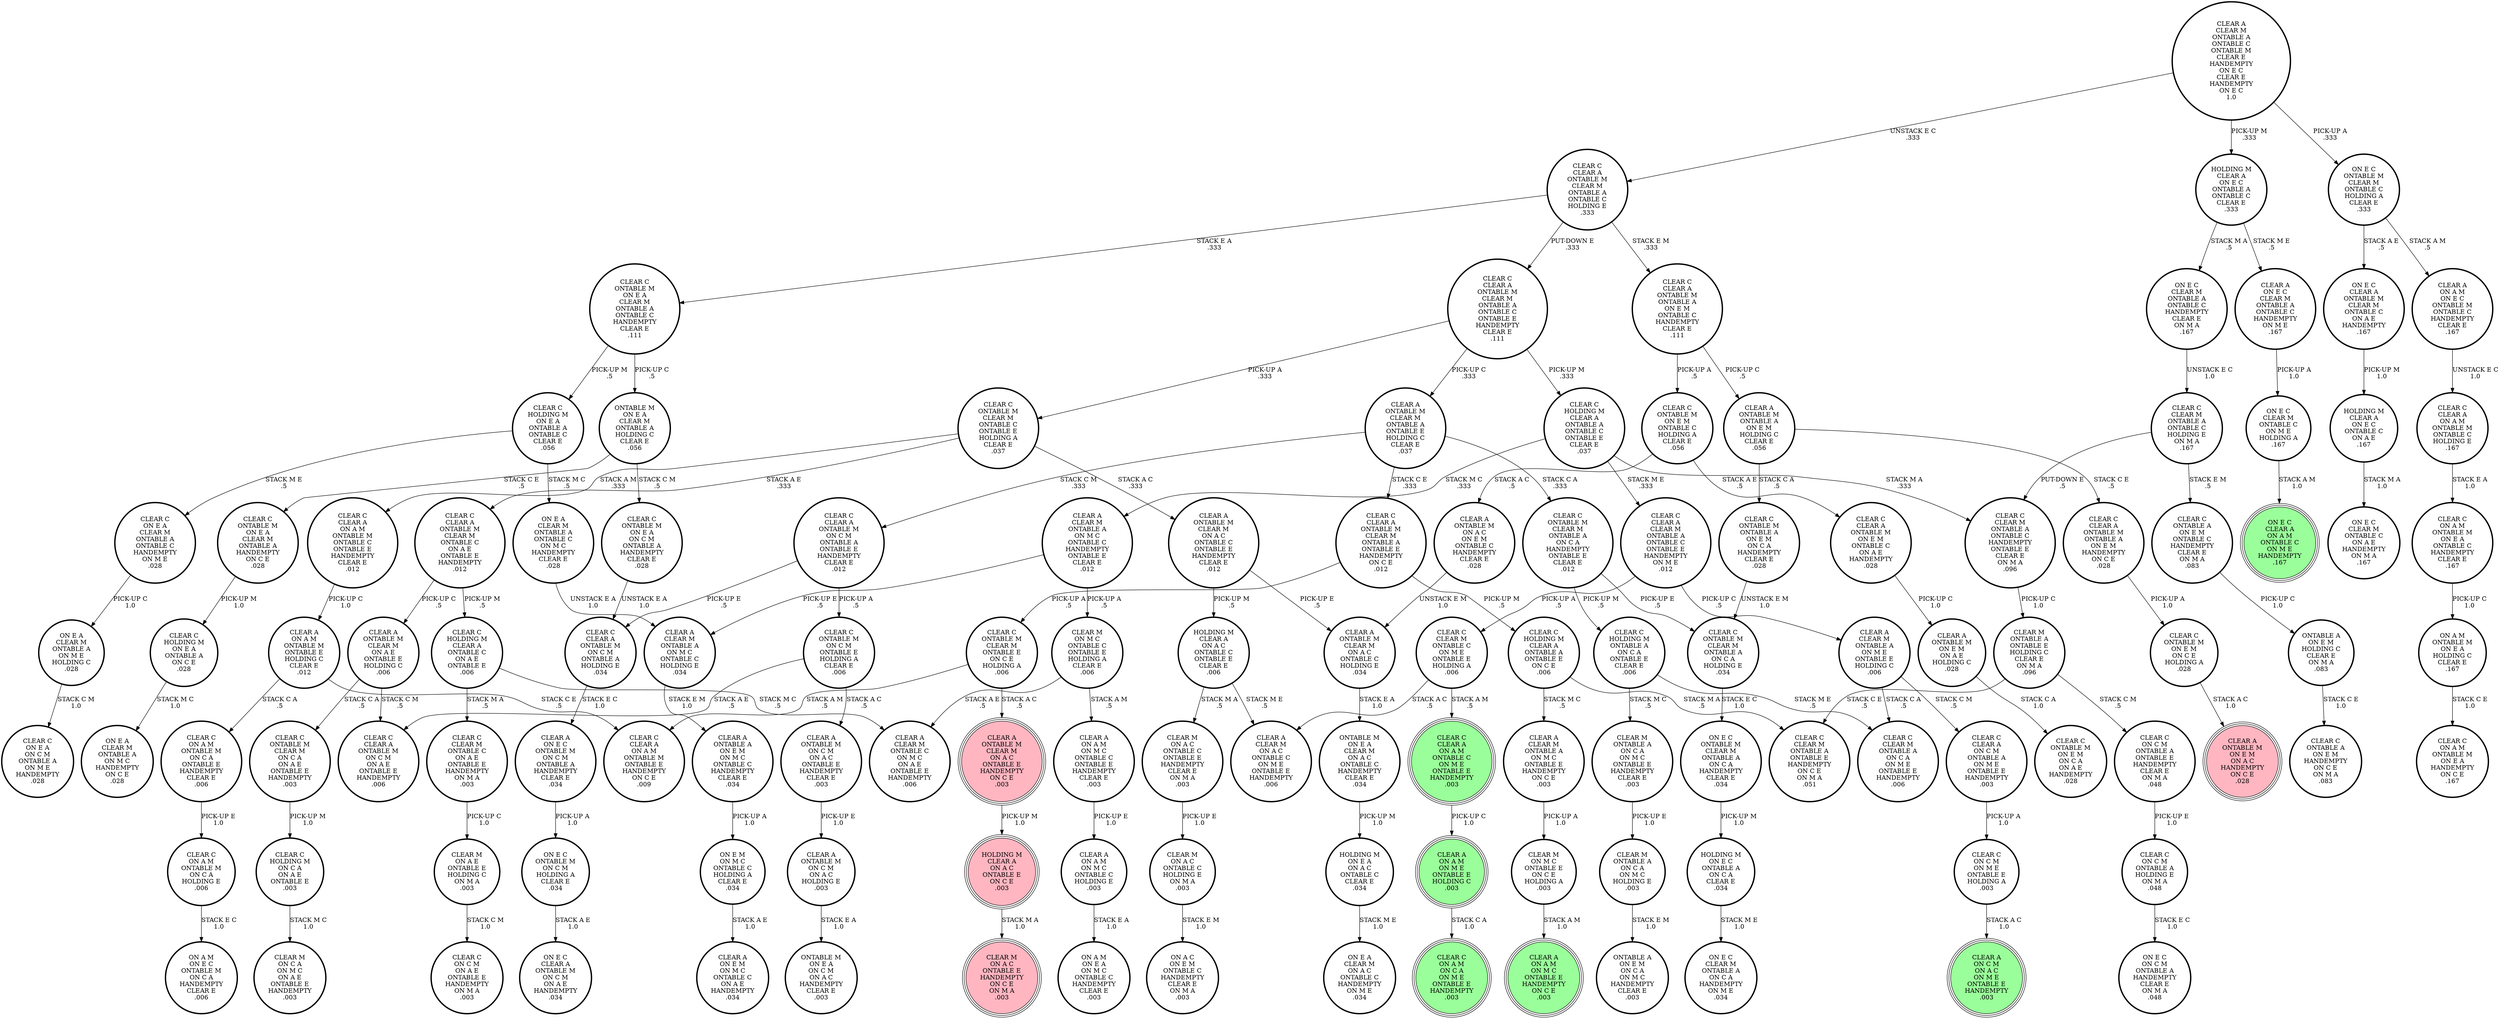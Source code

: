 digraph {
"CLEAR C\nHOLDING M\nONTABLE A\nON C A\nONTABLE E\nCLEAR E\n.006\n" -> "CLEAR C\nCLEAR M\nONTABLE A\nON C A\nON M E\nONTABLE E\nHANDEMPTY\n.006\n"[label="STACK M E\n.5\n"];
"CLEAR C\nHOLDING M\nONTABLE A\nON C A\nONTABLE E\nCLEAR E\n.006\n" -> "CLEAR M\nONTABLE A\nON C A\nON M C\nONTABLE E\nHANDEMPTY\nCLEAR E\n.003\n"[label="STACK M C\n.5\n"];
"ON E C\nONTABLE M\nON C M\nHOLDING A\nCLEAR E\n.034\n" -> "ON E C\nCLEAR A\nONTABLE M\nON C M\nON A E\nHANDEMPTY\n.034\n"[label="STACK A E\n1.0\n"];
"CLEAR C\nCLEAR A\nON A M\nONTABLE C\nON M E\nONTABLE E\nHANDEMPTY\n.003\n" -> "CLEAR A\nON A M\nON M E\nONTABLE E\nHOLDING C\n.003\n"[label="PICK-UP C\n1.0\n"];
"CLEAR A\nONTABLE M\nON E M\nON A E\nHOLDING C\n.028\n" -> "CLEAR C\nONTABLE M\nON E M\nON C A\nON A E\nHANDEMPTY\n.028\n"[label="STACK C A\n1.0\n"];
"CLEAR C\nCLEAR A\nONTABLE M\nON E M\nONTABLE C\nON A E\nHANDEMPTY\n.028\n" -> "CLEAR A\nONTABLE M\nON E M\nON A E\nHOLDING C\n.028\n"[label="PICK-UP C\n1.0\n"];
"CLEAR A\nONTABLE M\nONTABLE A\nON E M\nHOLDING C\nCLEAR E\n.056\n" -> "CLEAR C\nONTABLE M\nONTABLE A\nON E M\nON C A\nHANDEMPTY\nCLEAR E\n.028\n"[label="STACK C A\n.5\n"];
"CLEAR A\nONTABLE M\nONTABLE A\nON E M\nHOLDING C\nCLEAR E\n.056\n" -> "CLEAR C\nCLEAR A\nONTABLE M\nONTABLE A\nON E M\nHANDEMPTY\nON C E\n.028\n"[label="STACK C E\n.5\n"];
"CLEAR A\nONTABLE A\nON E M\nON M C\nONTABLE C\nHANDEMPTY\nCLEAR E\n.034\n" -> "ON E M\nON M C\nONTABLE C\nHOLDING A\nCLEAR E\n.034\n"[label="PICK-UP A\n1.0\n"];
"CLEAR A\nONTABLE M\nON C M\nON A C\nHOLDING E\n.003\n" -> "ONTABLE M\nON E A\nON C M\nON A C\nHANDEMPTY\nCLEAR E\n.003\n"[label="STACK E A\n1.0\n"];
"CLEAR C\nCLEAR M\nONTABLE A\nONTABLE C\nHANDEMPTY\nONTABLE E\nCLEAR E\nON M A\n.096\n" -> "CLEAR M\nONTABLE A\nONTABLE E\nHOLDING C\nCLEAR E\nON M A\n.096\n"[label="PICK-UP C\n1.0\n"];
"CLEAR C\nCLEAR A\nON C M\nONTABLE A\nON M E\nONTABLE E\nHANDEMPTY\n.003\n" -> "CLEAR C\nON C M\nON M E\nONTABLE E\nHOLDING A\n.003\n"[label="PICK-UP A\n1.0\n"];
"CLEAR C\nONTABLE M\nONTABLE A\nON E M\nON C A\nHANDEMPTY\nCLEAR E\n.028\n" -> "CLEAR C\nONTABLE M\nCLEAR M\nONTABLE A\nON C A\nHOLDING E\n.034\n"[label="UNSTACK E M\n1.0\n"];
"CLEAR C\nHOLDING M\nCLEAR A\nONTABLE A\nONTABLE E\nON C E\n.006\n" -> "CLEAR A\nCLEAR M\nONTABLE A\nON M C\nONTABLE E\nHANDEMPTY\nON C E\n.003\n"[label="STACK M C\n.5\n"];
"CLEAR C\nHOLDING M\nCLEAR A\nONTABLE A\nONTABLE E\nON C E\n.006\n" -> "CLEAR C\nCLEAR M\nONTABLE A\nONTABLE E\nHANDEMPTY\nON C E\nON M A\n.051\n"[label="STACK M A\n.5\n"];
"CLEAR A\nON E C\nONTABLE M\nON C M\nONTABLE A\nHANDEMPTY\nCLEAR E\n.034\n" -> "ON E C\nONTABLE M\nON C M\nHOLDING A\nCLEAR E\n.034\n"[label="PICK-UP A\n1.0\n"];
"CLEAR C\nONTABLE A\nON E M\nONTABLE C\nHANDEMPTY\nCLEAR E\nON M A\n.083\n" -> "ONTABLE A\nON E M\nHOLDING C\nCLEAR E\nON M A\n.083\n"[label="PICK-UP C\n1.0\n"];
"CLEAR C\nONTABLE M\nON E A\nCLEAR M\nONTABLE A\nONTABLE C\nHANDEMPTY\nCLEAR E\n.111\n" -> "ONTABLE M\nON E A\nCLEAR M\nONTABLE A\nHOLDING C\nCLEAR E\n.056\n"[label="PICK-UP C\n.5\n"];
"CLEAR C\nONTABLE M\nON E A\nCLEAR M\nONTABLE A\nONTABLE C\nHANDEMPTY\nCLEAR E\n.111\n" -> "CLEAR C\nHOLDING M\nON E A\nONTABLE A\nONTABLE C\nCLEAR E\n.056\n"[label="PICK-UP M\n.5\n"];
"CLEAR C\nONTABLE M\nON C M\nONTABLE E\nHOLDING A\nCLEAR E\n.006\n" -> "CLEAR A\nONTABLE M\nON C M\nON A C\nONTABLE E\nHANDEMPTY\nCLEAR E\n.003\n"[label="STACK A C\n.5\n"];
"CLEAR C\nONTABLE M\nON C M\nONTABLE E\nHOLDING A\nCLEAR E\n.006\n" -> "CLEAR C\nCLEAR A\nONTABLE M\nON C M\nON A E\nONTABLE E\nHANDEMPTY\n.006\n"[label="STACK A E\n.5\n"];
"CLEAR A\nONTABLE M\nCLEAR M\nON A E\nONTABLE E\nHOLDING C\n.006\n" -> "CLEAR C\nCLEAR A\nONTABLE M\nON C M\nON A E\nONTABLE E\nHANDEMPTY\n.006\n"[label="STACK C M\n.5\n"];
"CLEAR A\nONTABLE M\nCLEAR M\nON A E\nONTABLE E\nHOLDING C\n.006\n" -> "CLEAR C\nONTABLE M\nCLEAR M\nON C A\nON A E\nONTABLE E\nHANDEMPTY\n.003\n"[label="STACK C A\n.5\n"];
"CLEAR A\nON A M\nON M E\nONTABLE E\nHOLDING C\n.003\n" -> "CLEAR C\nON A M\nON C A\nON M E\nONTABLE E\nHANDEMPTY\n.003\n"[label="STACK C A\n1.0\n"];
"CLEAR A\nONTABLE M\nCLEAR M\nON A C\nONTABLE C\nHOLDING E\n.034\n" -> "ONTABLE M\nON E A\nCLEAR M\nON A C\nONTABLE C\nHANDEMPTY\nCLEAR E\n.034\n"[label="STACK E A\n1.0\n"];
"CLEAR C\nON E A\nCLEAR M\nONTABLE A\nONTABLE C\nHANDEMPTY\nON M E\n.028\n" -> "ON E A\nCLEAR M\nONTABLE A\nON M E\nHOLDING C\n.028\n"[label="PICK-UP C\n1.0\n"];
"ON A M\nONTABLE M\nON E A\nHOLDING C\nCLEAR E\n.167\n" -> "CLEAR C\nON A M\nONTABLE M\nON E A\nHANDEMPTY\nON C E\n.167\n"[label="STACK C E\n1.0\n"];
"CLEAR C\nCLEAR M\nONTABLE C\nON A E\nONTABLE E\nHANDEMPTY\nON M A\n.003\n" -> "CLEAR M\nON A E\nONTABLE E\nHOLDING C\nON M A\n.003\n"[label="PICK-UP C\n1.0\n"];
"CLEAR C\nCLEAR A\nONTABLE M\nON C M\nONTABLE A\nONTABLE E\nHANDEMPTY\nCLEAR E\n.012\n" -> "CLEAR C\nCLEAR A\nONTABLE M\nON C M\nONTABLE A\nHOLDING E\n.034\n"[label="PICK-UP E\n.5\n"];
"CLEAR C\nCLEAR A\nONTABLE M\nON C M\nONTABLE A\nONTABLE E\nHANDEMPTY\nCLEAR E\n.012\n" -> "CLEAR C\nONTABLE M\nON C M\nONTABLE E\nHOLDING A\nCLEAR E\n.006\n"[label="PICK-UP A\n.5\n"];
"ON E C\nCLEAR A\nONTABLE M\nCLEAR M\nONTABLE C\nON A E\nHANDEMPTY\n.167\n" -> "HOLDING M\nCLEAR A\nON E C\nONTABLE C\nON A E\n.167\n"[label="PICK-UP M\n1.0\n"];
"CLEAR C\nONTABLE M\nON E M\nONTABLE C\nHOLDING A\nCLEAR E\n.056\n" -> "CLEAR C\nCLEAR A\nONTABLE M\nON E M\nONTABLE C\nON A E\nHANDEMPTY\n.028\n"[label="STACK A E\n.5\n"];
"CLEAR C\nONTABLE M\nON E M\nONTABLE C\nHOLDING A\nCLEAR E\n.056\n" -> "CLEAR A\nONTABLE M\nON A C\nON E M\nONTABLE C\nHANDEMPTY\nCLEAR E\n.028\n"[label="STACK A C\n.5\n"];
"CLEAR C\nHOLDING M\nON C A\nON A E\nONTABLE E\n.003\n" -> "CLEAR M\nON C A\nON M C\nON A E\nONTABLE E\nHANDEMPTY\n.003\n"[label="STACK M C\n1.0\n"];
"CLEAR A\nON A M\nON M C\nONTABLE C\nHOLDING E\n.003\n" -> "ON A M\nON E A\nON M C\nONTABLE C\nHANDEMPTY\nCLEAR E\n.003\n"[label="STACK E A\n1.0\n"];
"CLEAR A\nCLEAR M\nONTABLE A\nON M C\nONTABLE C\nHOLDING E\n.034\n" -> "CLEAR A\nONTABLE A\nON E M\nON M C\nONTABLE C\nHANDEMPTY\nCLEAR E\n.034\n"[label="STACK E M\n1.0\n"];
"CLEAR A\nON A M\nON E C\nONTABLE M\nONTABLE C\nHANDEMPTY\nCLEAR E\n.167\n" -> "CLEAR C\nCLEAR A\nON A M\nONTABLE M\nONTABLE C\nHOLDING E\n.167\n"[label="UNSTACK E C\n1.0\n"];
"CLEAR A\nONTABLE M\nCLEAR M\nON A C\nONTABLE C\nONTABLE E\nHANDEMPTY\nCLEAR E\n.012\n" -> "CLEAR A\nONTABLE M\nCLEAR M\nON A C\nONTABLE C\nHOLDING E\n.034\n"[label="PICK-UP E\n.5\n"];
"CLEAR A\nONTABLE M\nCLEAR M\nON A C\nONTABLE C\nONTABLE E\nHANDEMPTY\nCLEAR E\n.012\n" -> "HOLDING M\nCLEAR A\nON A C\nONTABLE C\nONTABLE E\nCLEAR E\n.006\n"[label="PICK-UP M\n.5\n"];
"CLEAR C\nONTABLE M\nCLEAR M\nONTABLE E\nON C E\nHOLDING A\n.006\n" -> "CLEAR C\nCLEAR A\nON A M\nONTABLE M\nONTABLE E\nHANDEMPTY\nON C E\n.009\n"[label="STACK A M\n.5\n"];
"CLEAR C\nONTABLE M\nCLEAR M\nONTABLE E\nON C E\nHOLDING A\n.006\n" -> "CLEAR A\nONTABLE M\nCLEAR M\nON A C\nONTABLE E\nHANDEMPTY\nON C E\n.003\n"[label="STACK A C\n.5\n"];
"HOLDING M\nCLEAR A\nON A C\nONTABLE E\nON C E\n.003\n" -> "CLEAR M\nON A C\nONTABLE E\nHANDEMPTY\nON C E\nON M A\n.003\n"[label="STACK M A\n1.0\n"];
"CLEAR C\nONTABLE M\nCLEAR M\nONTABLE A\nON C A\nHOLDING E\n.034\n" -> "ON E C\nONTABLE M\nCLEAR M\nONTABLE A\nON C A\nHANDEMPTY\nCLEAR E\n.034\n"[label="STACK E C\n1.0\n"];
"ON E C\nCLEAR M\nONTABLE C\nON M E\nHOLDING A\n.167\n" -> "ON E C\nCLEAR A\nON A M\nONTABLE C\nON M E\nHANDEMPTY\n.167\n"[label="STACK A M\n1.0\n"];
"ONTABLE A\nON E M\nHOLDING C\nCLEAR E\nON M A\n.083\n" -> "CLEAR C\nONTABLE A\nON E M\nHANDEMPTY\nON C E\nON M A\n.083\n"[label="STACK C E\n1.0\n"];
"CLEAR A\nONTABLE M\nON A C\nON E M\nONTABLE C\nHANDEMPTY\nCLEAR E\n.028\n" -> "CLEAR A\nONTABLE M\nCLEAR M\nON A C\nONTABLE C\nHOLDING E\n.034\n"[label="UNSTACK E M\n1.0\n"];
"CLEAR C\nCLEAR A\nONTABLE M\nCLEAR M\nONTABLE A\nONTABLE C\nHOLDING E\n.333\n" -> "CLEAR C\nCLEAR A\nONTABLE M\nCLEAR M\nONTABLE A\nONTABLE C\nONTABLE E\nHANDEMPTY\nCLEAR E\n.111\n"[label="PUT-DOWN E\n.333\n"];
"CLEAR C\nCLEAR A\nONTABLE M\nCLEAR M\nONTABLE A\nONTABLE C\nHOLDING E\n.333\n" -> "CLEAR C\nCLEAR A\nONTABLE M\nONTABLE A\nON E M\nONTABLE C\nHANDEMPTY\nCLEAR E\n.111\n"[label="STACK E M\n.333\n"];
"CLEAR C\nCLEAR A\nONTABLE M\nCLEAR M\nONTABLE A\nONTABLE C\nHOLDING E\n.333\n" -> "CLEAR C\nONTABLE M\nON E A\nCLEAR M\nONTABLE A\nONTABLE C\nHANDEMPTY\nCLEAR E\n.111\n"[label="STACK E A\n.333\n"];
"CLEAR A\nCLEAR M\nONTABLE A\nON M E\nONTABLE E\nHOLDING C\n.006\n" -> "CLEAR C\nCLEAR A\nON C M\nONTABLE A\nON M E\nONTABLE E\nHANDEMPTY\n.003\n"[label="STACK C M\n.5\n"];
"CLEAR A\nCLEAR M\nONTABLE A\nON M E\nONTABLE E\nHOLDING C\n.006\n" -> "CLEAR C\nCLEAR M\nONTABLE A\nON C A\nON M E\nONTABLE E\nHANDEMPTY\n.006\n"[label="STACK C A\n.5\n"];
"CLEAR C\nHOLDING M\nCLEAR A\nONTABLE C\nON A E\nONTABLE E\n.006\n" -> "CLEAR C\nCLEAR M\nONTABLE C\nON A E\nONTABLE E\nHANDEMPTY\nON M A\n.003\n"[label="STACK M A\n.5\n"];
"CLEAR C\nHOLDING M\nCLEAR A\nONTABLE C\nON A E\nONTABLE E\n.006\n" -> "CLEAR A\nCLEAR M\nONTABLE C\nON M C\nON A E\nONTABLE E\nHANDEMPTY\n.006\n"[label="STACK M C\n.5\n"];
"CLEAR C\nON A M\nONTABLE M\nON C A\nONTABLE E\nHANDEMPTY\nCLEAR E\n.006\n" -> "CLEAR C\nON A M\nONTABLE M\nON C A\nHOLDING E\n.006\n"[label="PICK-UP E\n1.0\n"];
"CLEAR C\nCLEAR M\nONTABLE A\nONTABLE C\nHOLDING E\nON M A\n.167\n" -> "CLEAR C\nCLEAR M\nONTABLE A\nONTABLE C\nHANDEMPTY\nONTABLE E\nCLEAR E\nON M A\n.096\n"[label="PUT-DOWN E\n.5\n"];
"CLEAR C\nCLEAR M\nONTABLE A\nONTABLE C\nHOLDING E\nON M A\n.167\n" -> "CLEAR C\nONTABLE A\nON E M\nONTABLE C\nHANDEMPTY\nCLEAR E\nON M A\n.083\n"[label="STACK E M\n.5\n"];
"ONTABLE M\nON E A\nCLEAR M\nON A C\nONTABLE C\nHANDEMPTY\nCLEAR E\n.034\n" -> "HOLDING M\nON E A\nON A C\nONTABLE C\nCLEAR E\n.034\n"[label="PICK-UP M\n1.0\n"];
"HOLDING M\nON E C\nONTABLE A\nON C A\nCLEAR E\n.034\n" -> "ON E C\nCLEAR M\nONTABLE A\nON C A\nHANDEMPTY\nON M E\n.034\n"[label="STACK M E\n1.0\n"];
"CLEAR C\nONTABLE M\nCLEAR M\nON C A\nON A E\nONTABLE E\nHANDEMPTY\n.003\n" -> "CLEAR C\nHOLDING M\nON C A\nON A E\nONTABLE E\n.003\n"[label="PICK-UP M\n1.0\n"];
"CLEAR A\nCLEAR M\nONTABLE A\nON M C\nONTABLE C\nHANDEMPTY\nONTABLE E\nCLEAR E\n.012\n" -> "CLEAR M\nON M C\nONTABLE C\nONTABLE E\nHOLDING A\nCLEAR E\n.006\n"[label="PICK-UP A\n.5\n"];
"CLEAR A\nCLEAR M\nONTABLE A\nON M C\nONTABLE C\nHANDEMPTY\nONTABLE E\nCLEAR E\n.012\n" -> "CLEAR A\nCLEAR M\nONTABLE A\nON M C\nONTABLE C\nHOLDING E\n.034\n"[label="PICK-UP E\n.5\n"];
"CLEAR M\nONTABLE A\nONTABLE E\nHOLDING C\nCLEAR E\nON M A\n.096\n" -> "CLEAR C\nON C M\nONTABLE A\nONTABLE E\nHANDEMPTY\nCLEAR E\nON M A\n.048\n"[label="STACK C M\n.5\n"];
"CLEAR M\nONTABLE A\nONTABLE E\nHOLDING C\nCLEAR E\nON M A\n.096\n" -> "CLEAR C\nCLEAR M\nONTABLE A\nONTABLE E\nHANDEMPTY\nON C E\nON M A\n.051\n"[label="STACK C E\n.5\n"];
"CLEAR M\nON M C\nONTABLE C\nONTABLE E\nHOLDING A\nCLEAR E\n.006\n" -> "CLEAR A\nON A M\nON M C\nONTABLE C\nONTABLE E\nHANDEMPTY\nCLEAR E\n.003\n"[label="STACK A M\n.5\n"];
"CLEAR M\nON M C\nONTABLE C\nONTABLE E\nHOLDING A\nCLEAR E\n.006\n" -> "CLEAR A\nCLEAR M\nONTABLE C\nON M C\nON A E\nONTABLE E\nHANDEMPTY\n.006\n"[label="STACK A E\n.5\n"];
"CLEAR C\nONTABLE M\nCLEAR M\nONTABLE A\nON C A\nHANDEMPTY\nONTABLE E\nCLEAR E\n.012\n" -> "CLEAR C\nHOLDING M\nONTABLE A\nON C A\nONTABLE E\nCLEAR E\n.006\n"[label="PICK-UP M\n.5\n"];
"CLEAR C\nONTABLE M\nCLEAR M\nONTABLE A\nON C A\nHANDEMPTY\nONTABLE E\nCLEAR E\n.012\n" -> "CLEAR C\nONTABLE M\nCLEAR M\nONTABLE A\nON C A\nHOLDING E\n.034\n"[label="PICK-UP E\n.5\n"];
"ON E A\nCLEAR M\nONTABLE A\nON M E\nHOLDING C\n.028\n" -> "CLEAR C\nON E A\nON C M\nONTABLE A\nON M E\nHANDEMPTY\n.028\n"[label="STACK C M\n1.0\n"];
"CLEAR C\nCLEAR A\nONTABLE M\nONTABLE A\nON E M\nHANDEMPTY\nON C E\n.028\n" -> "CLEAR C\nONTABLE M\nON E M\nON C E\nHOLDING A\n.028\n"[label="PICK-UP A\n1.0\n"];
"HOLDING M\nON E A\nON A C\nONTABLE C\nCLEAR E\n.034\n" -> "ON E A\nCLEAR M\nON A C\nONTABLE C\nHANDEMPTY\nON M E\n.034\n"[label="STACK M E\n1.0\n"];
"CLEAR M\nONTABLE A\nON C A\nON M C\nHOLDING E\n.003\n" -> "ONTABLE A\nON E M\nON C A\nON M C\nHANDEMPTY\nCLEAR E\n.003\n"[label="STACK E M\n1.0\n"];
"CLEAR C\nONTABLE M\nON E M\nON C E\nHOLDING A\n.028\n" -> "CLEAR A\nONTABLE M\nON E M\nON A C\nHANDEMPTY\nON C E\n.028\n"[label="STACK A C\n1.0\n"];
"CLEAR A\nCLEAR M\nONTABLE A\nONTABLE C\nONTABLE M\nCLEAR E\nHANDEMPTY\nON E C\nCLEAR E\nHANDEMPTY\nON E C\n1.0\n" -> "CLEAR C\nCLEAR A\nONTABLE M\nCLEAR M\nONTABLE A\nONTABLE C\nHOLDING E\n.333\n"[label="UNSTACK E C\n.333\n"];
"CLEAR A\nCLEAR M\nONTABLE A\nONTABLE C\nONTABLE M\nCLEAR E\nHANDEMPTY\nON E C\nCLEAR E\nHANDEMPTY\nON E C\n1.0\n" -> "ON E C\nONTABLE M\nCLEAR M\nONTABLE C\nHOLDING A\nCLEAR E\n.333\n"[label="PICK-UP A\n.333\n"];
"CLEAR A\nCLEAR M\nONTABLE A\nONTABLE C\nONTABLE M\nCLEAR E\nHANDEMPTY\nON E C\nCLEAR E\nHANDEMPTY\nON E C\n1.0\n" -> "HOLDING M\nCLEAR A\nON E C\nONTABLE A\nONTABLE C\nCLEAR E\n.333\n"[label="PICK-UP M\n.333\n"];
"ON E C\nONTABLE M\nCLEAR M\nONTABLE A\nON C A\nHANDEMPTY\nCLEAR E\n.034\n" -> "HOLDING M\nON E C\nONTABLE A\nON C A\nCLEAR E\n.034\n"[label="PICK-UP M\n1.0\n"];
"CLEAR M\nON A C\nONTABLE C\nHOLDING E\nON M A\n.003\n" -> "ON A C\nON E M\nONTABLE C\nHANDEMPTY\nCLEAR E\nON M A\n.003\n"[label="STACK E M\n1.0\n"];
"CLEAR M\nON A E\nONTABLE E\nHOLDING C\nON M A\n.003\n" -> "CLEAR C\nON C M\nON A E\nONTABLE E\nHANDEMPTY\nON M A\n.003\n"[label="STACK C M\n1.0\n"];
"ON E C\nCLEAR M\nONTABLE A\nONTABLE C\nHANDEMPTY\nCLEAR E\nON M A\n.167\n" -> "CLEAR C\nCLEAR M\nONTABLE A\nONTABLE C\nHOLDING E\nON M A\n.167\n"[label="UNSTACK E C\n1.0\n"];
"CLEAR A\nON A M\nON M C\nONTABLE C\nONTABLE E\nHANDEMPTY\nCLEAR E\n.003\n" -> "CLEAR A\nON A M\nON M C\nONTABLE C\nHOLDING E\n.003\n"[label="PICK-UP E\n1.0\n"];
"HOLDING M\nCLEAR A\nON E C\nONTABLE A\nONTABLE C\nCLEAR E\n.333\n" -> "ON E C\nCLEAR M\nONTABLE A\nONTABLE C\nHANDEMPTY\nCLEAR E\nON M A\n.167\n"[label="STACK M A\n.5\n"];
"HOLDING M\nCLEAR A\nON E C\nONTABLE A\nONTABLE C\nCLEAR E\n.333\n" -> "CLEAR A\nON E C\nCLEAR M\nONTABLE A\nONTABLE C\nHANDEMPTY\nON M E\n.167\n"[label="STACK M E\n.5\n"];
"CLEAR C\nONTABLE M\nON E A\nON C M\nONTABLE A\nHANDEMPTY\nCLEAR E\n.028\n" -> "CLEAR C\nCLEAR A\nONTABLE M\nON C M\nONTABLE A\nHOLDING E\n.034\n"[label="UNSTACK E A\n1.0\n"];
"CLEAR A\nONTABLE M\nCLEAR M\nON A C\nONTABLE E\nHANDEMPTY\nON C E\n.003\n" -> "HOLDING M\nCLEAR A\nON A C\nONTABLE E\nON C E\n.003\n"[label="PICK-UP M\n1.0\n"];
"CLEAR C\nCLEAR A\nONTABLE M\nON C M\nONTABLE A\nHOLDING E\n.034\n" -> "CLEAR A\nON E C\nONTABLE M\nON C M\nONTABLE A\nHANDEMPTY\nCLEAR E\n.034\n"[label="STACK E C\n1.0\n"];
"CLEAR C\nCLEAR M\nONTABLE C\nON M E\nONTABLE E\nHOLDING A\n.006\n" -> "CLEAR A\nCLEAR M\nON A C\nONTABLE C\nON M E\nONTABLE E\nHANDEMPTY\n.006\n"[label="STACK A C\n.5\n"];
"CLEAR C\nCLEAR M\nONTABLE C\nON M E\nONTABLE E\nHOLDING A\n.006\n" -> "CLEAR C\nCLEAR A\nON A M\nONTABLE C\nON M E\nONTABLE E\nHANDEMPTY\n.003\n"[label="STACK A M\n.5\n"];
"CLEAR A\nONTABLE M\nCLEAR M\nONTABLE A\nONTABLE E\nHOLDING C\nCLEAR E\n.037\n" -> "CLEAR C\nCLEAR A\nONTABLE M\nON C M\nONTABLE A\nONTABLE E\nHANDEMPTY\nCLEAR E\n.012\n"[label="STACK C M\n.333\n"];
"CLEAR A\nONTABLE M\nCLEAR M\nONTABLE A\nONTABLE E\nHOLDING C\nCLEAR E\n.037\n" -> "CLEAR C\nONTABLE M\nCLEAR M\nONTABLE A\nON C A\nHANDEMPTY\nONTABLE E\nCLEAR E\n.012\n"[label="STACK C A\n.333\n"];
"CLEAR A\nONTABLE M\nCLEAR M\nONTABLE A\nONTABLE E\nHOLDING C\nCLEAR E\n.037\n" -> "CLEAR C\nCLEAR A\nONTABLE M\nCLEAR M\nONTABLE A\nONTABLE E\nHANDEMPTY\nON C E\n.012\n"[label="STACK C E\n.333\n"];
"HOLDING M\nCLEAR A\nON E C\nONTABLE C\nON A E\n.167\n" -> "ON E C\nCLEAR M\nONTABLE C\nON A E\nHANDEMPTY\nON M A\n.167\n"[label="STACK M A\n1.0\n"];
"CLEAR C\nON C M\nONTABLE A\nHOLDING E\nON M A\n.048\n" -> "ON E C\nON C M\nONTABLE A\nHANDEMPTY\nCLEAR E\nON M A\n.048\n"[label="STACK E C\n1.0\n"];
"CLEAR C\nHOLDING M\nCLEAR A\nONTABLE A\nONTABLE C\nONTABLE E\nCLEAR E\n.037\n" -> "CLEAR A\nCLEAR M\nONTABLE A\nON M C\nONTABLE C\nHANDEMPTY\nONTABLE E\nCLEAR E\n.012\n"[label="STACK M C\n.333\n"];
"CLEAR C\nHOLDING M\nCLEAR A\nONTABLE A\nONTABLE C\nONTABLE E\nCLEAR E\n.037\n" -> "CLEAR C\nCLEAR M\nONTABLE A\nONTABLE C\nHANDEMPTY\nONTABLE E\nCLEAR E\nON M A\n.096\n"[label="STACK M A\n.333\n"];
"CLEAR C\nHOLDING M\nCLEAR A\nONTABLE A\nONTABLE C\nONTABLE E\nCLEAR E\n.037\n" -> "CLEAR C\nCLEAR A\nCLEAR M\nONTABLE A\nONTABLE C\nONTABLE E\nHANDEMPTY\nON M E\n.012\n"[label="STACK M E\n.333\n"];
"ON E A\nCLEAR M\nONTABLE A\nONTABLE C\nON M C\nHANDEMPTY\nCLEAR E\n.028\n" -> "CLEAR A\nCLEAR M\nONTABLE A\nON M C\nONTABLE C\nHOLDING E\n.034\n"[label="UNSTACK E A\n1.0\n"];
"ONTABLE M\nON E A\nCLEAR M\nONTABLE A\nHOLDING C\nCLEAR E\n.056\n" -> "CLEAR C\nONTABLE M\nON E A\nCLEAR M\nONTABLE A\nHANDEMPTY\nON C E\n.028\n"[label="STACK C E\n.5\n"];
"ONTABLE M\nON E A\nCLEAR M\nONTABLE A\nHOLDING C\nCLEAR E\n.056\n" -> "CLEAR C\nONTABLE M\nON E A\nON C M\nONTABLE A\nHANDEMPTY\nCLEAR E\n.028\n"[label="STACK C M\n.5\n"];
"CLEAR C\nONTABLE M\nCLEAR M\nONTABLE C\nONTABLE E\nHOLDING A\nCLEAR E\n.037\n" -> "CLEAR C\nCLEAR A\nON A M\nONTABLE M\nONTABLE C\nONTABLE E\nHANDEMPTY\nCLEAR E\n.012\n"[label="STACK A M\n.333\n"];
"CLEAR C\nONTABLE M\nCLEAR M\nONTABLE C\nONTABLE E\nHOLDING A\nCLEAR E\n.037\n" -> "CLEAR A\nONTABLE M\nCLEAR M\nON A C\nONTABLE C\nONTABLE E\nHANDEMPTY\nCLEAR E\n.012\n"[label="STACK A C\n.333\n"];
"CLEAR C\nONTABLE M\nCLEAR M\nONTABLE C\nONTABLE E\nHOLDING A\nCLEAR E\n.037\n" -> "CLEAR C\nCLEAR A\nONTABLE M\nCLEAR M\nONTABLE C\nON A E\nONTABLE E\nHANDEMPTY\n.012\n"[label="STACK A E\n.333\n"];
"CLEAR M\nON A C\nONTABLE C\nONTABLE E\nHANDEMPTY\nCLEAR E\nON M A\n.003\n" -> "CLEAR M\nON A C\nONTABLE C\nHOLDING E\nON M A\n.003\n"[label="PICK-UP E\n1.0\n"];
"CLEAR A\nONTABLE M\nON C M\nON A C\nONTABLE E\nHANDEMPTY\nCLEAR E\n.003\n" -> "CLEAR A\nONTABLE M\nON C M\nON A C\nHOLDING E\n.003\n"[label="PICK-UP E\n1.0\n"];
"CLEAR C\nCLEAR A\nON A M\nONTABLE M\nONTABLE C\nONTABLE E\nHANDEMPTY\nCLEAR E\n.012\n" -> "CLEAR A\nON A M\nONTABLE M\nONTABLE E\nHOLDING C\nCLEAR E\n.012\n"[label="PICK-UP C\n1.0\n"];
"CLEAR C\nON A M\nONTABLE M\nON E A\nONTABLE C\nHANDEMPTY\nCLEAR E\n.167\n" -> "ON A M\nONTABLE M\nON E A\nHOLDING C\nCLEAR E\n.167\n"[label="PICK-UP C\n1.0\n"];
"ON E M\nON M C\nONTABLE C\nHOLDING A\nCLEAR E\n.034\n" -> "CLEAR A\nON E M\nON M C\nONTABLE C\nON A E\nHANDEMPTY\n.034\n"[label="STACK A E\n1.0\n"];
"CLEAR C\nONTABLE M\nON E A\nCLEAR M\nONTABLE A\nHANDEMPTY\nON C E\n.028\n" -> "CLEAR C\nHOLDING M\nON E A\nONTABLE A\nON C E\n.028\n"[label="PICK-UP M\n1.0\n"];
"CLEAR C\nHOLDING M\nON E A\nONTABLE A\nON C E\n.028\n" -> "ON E A\nCLEAR M\nONTABLE A\nON M C\nHANDEMPTY\nON C E\n.028\n"[label="STACK M C\n1.0\n"];
"CLEAR C\nCLEAR A\nONTABLE M\nCLEAR M\nONTABLE C\nON A E\nONTABLE E\nHANDEMPTY\n.012\n" -> "CLEAR C\nHOLDING M\nCLEAR A\nONTABLE C\nON A E\nONTABLE E\n.006\n"[label="PICK-UP M\n.5\n"];
"CLEAR C\nCLEAR A\nONTABLE M\nCLEAR M\nONTABLE C\nON A E\nONTABLE E\nHANDEMPTY\n.012\n" -> "CLEAR A\nONTABLE M\nCLEAR M\nON A E\nONTABLE E\nHOLDING C\n.006\n"[label="PICK-UP C\n.5\n"];
"CLEAR C\nCLEAR A\nONTABLE M\nCLEAR M\nONTABLE A\nONTABLE C\nONTABLE E\nHANDEMPTY\nCLEAR E\n.111\n" -> "CLEAR C\nONTABLE M\nCLEAR M\nONTABLE C\nONTABLE E\nHOLDING A\nCLEAR E\n.037\n"[label="PICK-UP A\n.333\n"];
"CLEAR C\nCLEAR A\nONTABLE M\nCLEAR M\nONTABLE A\nONTABLE C\nONTABLE E\nHANDEMPTY\nCLEAR E\n.111\n" -> "CLEAR A\nONTABLE M\nCLEAR M\nONTABLE A\nONTABLE E\nHOLDING C\nCLEAR E\n.037\n"[label="PICK-UP C\n.333\n"];
"CLEAR C\nCLEAR A\nONTABLE M\nCLEAR M\nONTABLE A\nONTABLE C\nONTABLE E\nHANDEMPTY\nCLEAR E\n.111\n" -> "CLEAR C\nHOLDING M\nCLEAR A\nONTABLE A\nONTABLE C\nONTABLE E\nCLEAR E\n.037\n"[label="PICK-UP M\n.333\n"];
"ON E C\nONTABLE M\nCLEAR M\nONTABLE C\nHOLDING A\nCLEAR E\n.333\n" -> "ON E C\nCLEAR A\nONTABLE M\nCLEAR M\nONTABLE C\nON A E\nHANDEMPTY\n.167\n"[label="STACK A E\n.5\n"];
"ON E C\nONTABLE M\nCLEAR M\nONTABLE C\nHOLDING A\nCLEAR E\n.333\n" -> "CLEAR A\nON A M\nON E C\nONTABLE M\nONTABLE C\nHANDEMPTY\nCLEAR E\n.167\n"[label="STACK A M\n.5\n"];
"CLEAR C\nCLEAR A\nONTABLE M\nONTABLE A\nON E M\nONTABLE C\nHANDEMPTY\nCLEAR E\n.111\n" -> "CLEAR A\nONTABLE M\nONTABLE A\nON E M\nHOLDING C\nCLEAR E\n.056\n"[label="PICK-UP C\n.5\n"];
"CLEAR C\nCLEAR A\nONTABLE M\nONTABLE A\nON E M\nONTABLE C\nHANDEMPTY\nCLEAR E\n.111\n" -> "CLEAR C\nONTABLE M\nON E M\nONTABLE C\nHOLDING A\nCLEAR E\n.056\n"[label="PICK-UP A\n.5\n"];
"CLEAR C\nON C M\nON M E\nONTABLE E\nHOLDING A\n.003\n" -> "CLEAR A\nON C M\nON A C\nON M E\nONTABLE E\nHANDEMPTY\n.003\n"[label="STACK A C\n1.0\n"];
"CLEAR M\nONTABLE A\nON C A\nON M C\nONTABLE E\nHANDEMPTY\nCLEAR E\n.003\n" -> "CLEAR M\nONTABLE A\nON C A\nON M C\nHOLDING E\n.003\n"[label="PICK-UP E\n1.0\n"];
"CLEAR C\nON A M\nONTABLE M\nON C A\nHOLDING E\n.006\n" -> "ON A M\nON E C\nONTABLE M\nON C A\nHANDEMPTY\nCLEAR E\n.006\n"[label="STACK E C\n1.0\n"];
"CLEAR C\nCLEAR A\nON A M\nONTABLE M\nONTABLE C\nHOLDING E\n.167\n" -> "CLEAR C\nON A M\nONTABLE M\nON E A\nONTABLE C\nHANDEMPTY\nCLEAR E\n.167\n"[label="STACK E A\n1.0\n"];
"CLEAR M\nON M C\nONTABLE E\nON C E\nHOLDING A\n.003\n" -> "CLEAR A\nON A M\nON M C\nONTABLE E\nHANDEMPTY\nON C E\n.003\n"[label="STACK A M\n1.0\n"];
"CLEAR A\nCLEAR M\nONTABLE A\nON M C\nONTABLE E\nHANDEMPTY\nON C E\n.003\n" -> "CLEAR M\nON M C\nONTABLE E\nON C E\nHOLDING A\n.003\n"[label="PICK-UP A\n1.0\n"];
"CLEAR C\nHOLDING M\nON E A\nONTABLE A\nONTABLE C\nCLEAR E\n.056\n" -> "CLEAR C\nON E A\nCLEAR M\nONTABLE A\nONTABLE C\nHANDEMPTY\nON M E\n.028\n"[label="STACK M E\n.5\n"];
"CLEAR C\nHOLDING M\nON E A\nONTABLE A\nONTABLE C\nCLEAR E\n.056\n" -> "ON E A\nCLEAR M\nONTABLE A\nONTABLE C\nON M C\nHANDEMPTY\nCLEAR E\n.028\n"[label="STACK M C\n.5\n"];
"CLEAR C\nCLEAR A\nCLEAR M\nONTABLE A\nONTABLE C\nONTABLE E\nHANDEMPTY\nON M E\n.012\n" -> "CLEAR A\nCLEAR M\nONTABLE A\nON M E\nONTABLE E\nHOLDING C\n.006\n"[label="PICK-UP C\n.5\n"];
"CLEAR C\nCLEAR A\nCLEAR M\nONTABLE A\nONTABLE C\nONTABLE E\nHANDEMPTY\nON M E\n.012\n" -> "CLEAR C\nCLEAR M\nONTABLE C\nON M E\nONTABLE E\nHOLDING A\n.006\n"[label="PICK-UP A\n.5\n"];
"CLEAR C\nCLEAR A\nONTABLE M\nCLEAR M\nONTABLE A\nONTABLE E\nHANDEMPTY\nON C E\n.012\n" -> "CLEAR C\nONTABLE M\nCLEAR M\nONTABLE E\nON C E\nHOLDING A\n.006\n"[label="PICK-UP A\n.5\n"];
"CLEAR C\nCLEAR A\nONTABLE M\nCLEAR M\nONTABLE A\nONTABLE E\nHANDEMPTY\nON C E\n.012\n" -> "CLEAR C\nHOLDING M\nCLEAR A\nONTABLE A\nONTABLE E\nON C E\n.006\n"[label="PICK-UP M\n.5\n"];
"CLEAR A\nON A M\nONTABLE M\nONTABLE E\nHOLDING C\nCLEAR E\n.012\n" -> "CLEAR C\nON A M\nONTABLE M\nON C A\nONTABLE E\nHANDEMPTY\nCLEAR E\n.006\n"[label="STACK C A\n.5\n"];
"CLEAR A\nON A M\nONTABLE M\nONTABLE E\nHOLDING C\nCLEAR E\n.012\n" -> "CLEAR C\nCLEAR A\nON A M\nONTABLE M\nONTABLE E\nHANDEMPTY\nON C E\n.009\n"[label="STACK C E\n.5\n"];
"CLEAR A\nON E C\nCLEAR M\nONTABLE A\nONTABLE C\nHANDEMPTY\nON M E\n.167\n" -> "ON E C\nCLEAR M\nONTABLE C\nON M E\nHOLDING A\n.167\n"[label="PICK-UP A\n1.0\n"];
"CLEAR C\nON C M\nONTABLE A\nONTABLE E\nHANDEMPTY\nCLEAR E\nON M A\n.048\n" -> "CLEAR C\nON C M\nONTABLE A\nHOLDING E\nON M A\n.048\n"[label="PICK-UP E\n1.0\n"];
"HOLDING M\nCLEAR A\nON A C\nONTABLE C\nONTABLE E\nCLEAR E\n.006\n" -> "CLEAR A\nCLEAR M\nON A C\nONTABLE C\nON M E\nONTABLE E\nHANDEMPTY\n.006\n"[label="STACK M E\n.5\n"];
"HOLDING M\nCLEAR A\nON A C\nONTABLE C\nONTABLE E\nCLEAR E\n.006\n" -> "CLEAR M\nON A C\nONTABLE C\nONTABLE E\nHANDEMPTY\nCLEAR E\nON M A\n.003\n"[label="STACK M A\n.5\n"];
"ON E C\nCLEAR A\nON A M\nONTABLE C\nON M E\nHANDEMPTY\n.167\n" [shape=circle, style=filled, fillcolor=palegreen1, peripheries=3];
"ONTABLE M\nON E A\nON C M\nON A C\nHANDEMPTY\nCLEAR E\n.003\n" [shape=circle, penwidth=3];
"CLEAR C\nCLEAR M\nONTABLE A\nONTABLE E\nHANDEMPTY\nON C E\nON M A\n.051\n" [shape=circle, penwidth=3];
"CLEAR C\nON A M\nON C A\nON M E\nONTABLE E\nHANDEMPTY\n.003\n" [shape=circle, style=filled, fillcolor=palegreen1, peripheries=3];
"ON E A\nCLEAR M\nONTABLE A\nON M C\nHANDEMPTY\nON C E\n.028\n" [shape=circle, penwidth=3];
"CLEAR C\nONTABLE M\nON E M\nON C A\nON A E\nHANDEMPTY\n.028\n" [shape=circle, penwidth=3];
"CLEAR A\nCLEAR M\nON A C\nONTABLE C\nON M E\nONTABLE E\nHANDEMPTY\n.006\n" [shape=circle, penwidth=3];
"ON E C\nCLEAR M\nONTABLE C\nON A E\nHANDEMPTY\nON M A\n.167\n" [shape=circle, penwidth=3];
"CLEAR M\nON C A\nON M C\nON A E\nONTABLE E\nHANDEMPTY\n.003\n" [shape=circle, penwidth=3];
"ON E C\nON C M\nONTABLE A\nHANDEMPTY\nCLEAR E\nON M A\n.048\n" [shape=circle, penwidth=3];
"CLEAR C\nON C M\nON A E\nONTABLE E\nHANDEMPTY\nON M A\n.003\n" [shape=circle, penwidth=3];
"ON A M\nON E C\nONTABLE M\nON C A\nHANDEMPTY\nCLEAR E\n.006\n" [shape=circle, penwidth=3];
"ON E A\nCLEAR M\nON A C\nONTABLE C\nHANDEMPTY\nON M E\n.034\n" [shape=circle, penwidth=3];
"ON E C\nCLEAR M\nONTABLE A\nON C A\nHANDEMPTY\nON M E\n.034\n" [shape=circle, penwidth=3];
"ON E C\nCLEAR A\nONTABLE M\nON C M\nON A E\nHANDEMPTY\n.034\n" [shape=circle, penwidth=3];
"CLEAR A\nCLEAR M\nONTABLE C\nON M C\nON A E\nONTABLE E\nHANDEMPTY\n.006\n" [shape=circle, penwidth=3];
"CLEAR C\nCLEAR M\nONTABLE A\nON C A\nON M E\nONTABLE E\nHANDEMPTY\n.006\n" [shape=circle, penwidth=3];
"CLEAR C\nONTABLE A\nON E M\nHANDEMPTY\nON C E\nON M A\n.083\n" [shape=circle, penwidth=3];
"CLEAR A\nONTABLE M\nON E M\nON A C\nHANDEMPTY\nON C E\n.028\n" [shape=circle, style=filled, fillcolor=lightpink, peripheries=3];
"CLEAR A\nON C M\nON A C\nON M E\nONTABLE E\nHANDEMPTY\n.003\n" [shape=circle, style=filled, fillcolor=palegreen1, peripheries=3];
"CLEAR C\nCLEAR A\nON A M\nONTABLE M\nONTABLE E\nHANDEMPTY\nON C E\n.009\n" [shape=circle, penwidth=3];
"CLEAR A\nON E M\nON M C\nONTABLE C\nON A E\nHANDEMPTY\n.034\n" [shape=circle, penwidth=3];
"CLEAR C\nCLEAR A\nONTABLE M\nON C M\nON A E\nONTABLE E\nHANDEMPTY\n.006\n" [shape=circle, penwidth=3];
"ON A M\nON E A\nON M C\nONTABLE C\nHANDEMPTY\nCLEAR E\n.003\n" [shape=circle, penwidth=3];
"CLEAR A\nON A M\nON M C\nONTABLE E\nHANDEMPTY\nON C E\n.003\n" [shape=circle, style=filled, fillcolor=palegreen1, peripheries=3];
"CLEAR M\nON A C\nONTABLE E\nHANDEMPTY\nON C E\nON M A\n.003\n" [shape=circle, style=filled, fillcolor=lightpink, peripheries=3];
"ONTABLE A\nON E M\nON C A\nON M C\nHANDEMPTY\nCLEAR E\n.003\n" [shape=circle, penwidth=3];
"CLEAR C\nON A M\nONTABLE M\nON E A\nHANDEMPTY\nON C E\n.167\n" [shape=circle, penwidth=3];
"ON A C\nON E M\nONTABLE C\nHANDEMPTY\nCLEAR E\nON M A\n.003\n" [shape=circle, penwidth=3];
"CLEAR C\nON E A\nON C M\nONTABLE A\nON M E\nHANDEMPTY\n.028\n" [shape=circle, penwidth=3];
"ON E C\nONTABLE M\nCLEAR M\nONTABLE C\nHOLDING A\nCLEAR E\n.333\n" [shape=circle, penwidth=3];
"CLEAR A\nONTABLE M\nCLEAR M\nON A E\nONTABLE E\nHOLDING C\n.006\n" [shape=circle, penwidth=3];
"CLEAR A\nON A M\nON E C\nONTABLE M\nONTABLE C\nHANDEMPTY\nCLEAR E\n.167\n" [shape=circle, penwidth=3];
"CLEAR C\nCLEAR A\nONTABLE M\nCLEAR M\nONTABLE A\nONTABLE E\nHANDEMPTY\nON C E\n.012\n" [shape=circle, penwidth=3];
"CLEAR C\nHOLDING M\nCLEAR A\nONTABLE A\nONTABLE C\nONTABLE E\nCLEAR E\n.037\n" [shape=circle, penwidth=3];
"HOLDING M\nON E A\nON A C\nONTABLE C\nCLEAR E\n.034\n" [shape=circle, penwidth=3];
"ON E C\nCLEAR A\nONTABLE M\nCLEAR M\nONTABLE C\nON A E\nHANDEMPTY\n.167\n" [shape=circle, penwidth=3];
"ON E C\nCLEAR A\nON A M\nONTABLE C\nON M E\nHANDEMPTY\n.167\n" [shape=circle, style=filled, fillcolor=palegreen1, peripheries=3];
"ON E A\nCLEAR M\nONTABLE A\nON M E\nHOLDING C\n.028\n" [shape=circle, penwidth=3];
"CLEAR C\nON E A\nCLEAR M\nONTABLE A\nONTABLE C\nHANDEMPTY\nON M E\n.028\n" [shape=circle, penwidth=3];
"CLEAR A\nON A M\nONTABLE M\nONTABLE E\nHOLDING C\nCLEAR E\n.012\n" [shape=circle, penwidth=3];
"CLEAR C\nONTABLE M\nONTABLE A\nON E M\nON C A\nHANDEMPTY\nCLEAR E\n.028\n" [shape=circle, penwidth=3];
"CLEAR C\nONTABLE M\nON E M\nON C E\nHOLDING A\n.028\n" [shape=circle, penwidth=3];
"ONTABLE M\nON E A\nON C M\nON A C\nHANDEMPTY\nCLEAR E\n.003\n" [shape=circle, penwidth=3];
"ON A M\nONTABLE M\nON E A\nHOLDING C\nCLEAR E\n.167\n" [shape=circle, penwidth=3];
"CLEAR C\nCLEAR M\nONTABLE A\nONTABLE E\nHANDEMPTY\nON C E\nON M A\n.051\n" [shape=circle, penwidth=3];
"CLEAR C\nCLEAR A\nON C M\nONTABLE A\nON M E\nONTABLE E\nHANDEMPTY\n.003\n" [shape=circle, penwidth=3];
"CLEAR C\nON C M\nONTABLE A\nHOLDING E\nON M A\n.048\n" [shape=circle, penwidth=3];
"CLEAR C\nON A M\nON C A\nON M E\nONTABLE E\nHANDEMPTY\n.003\n" [shape=circle, style=filled, fillcolor=palegreen1, peripheries=3];
"CLEAR C\nCLEAR A\nONTABLE M\nONTABLE A\nON E M\nONTABLE C\nHANDEMPTY\nCLEAR E\n.111\n" [shape=circle, penwidth=3];
"CLEAR C\nCLEAR A\nONTABLE M\nON C M\nONTABLE A\nONTABLE E\nHANDEMPTY\nCLEAR E\n.012\n" [shape=circle, penwidth=3];
"ON E A\nCLEAR M\nONTABLE A\nON M C\nHANDEMPTY\nON C E\n.028\n" [shape=circle, penwidth=3];
"CLEAR C\nONTABLE M\nCLEAR M\nONTABLE E\nON C E\nHOLDING A\n.006\n" [shape=circle, penwidth=3];
"CLEAR A\nONTABLE M\nONTABLE A\nON E M\nHOLDING C\nCLEAR E\n.056\n" [shape=circle, penwidth=3];
"CLEAR C\nONTABLE M\nON C M\nONTABLE E\nHOLDING A\nCLEAR E\n.006\n" [shape=circle, penwidth=3];
"CLEAR C\nCLEAR A\nONTABLE M\nON E M\nONTABLE C\nON A E\nHANDEMPTY\n.028\n" [shape=circle, penwidth=3];
"ON E C\nCLEAR M\nONTABLE C\nON M E\nHOLDING A\n.167\n" [shape=circle, penwidth=3];
"ONTABLE A\nON E M\nHOLDING C\nCLEAR E\nON M A\n.083\n" [shape=circle, penwidth=3];
"HOLDING M\nCLEAR A\nON A C\nONTABLE C\nONTABLE E\nCLEAR E\n.006\n" [shape=circle, penwidth=3];
"CLEAR C\nCLEAR M\nONTABLE C\nON M E\nONTABLE E\nHOLDING A\n.006\n" [shape=circle, penwidth=3];
"CLEAR C\nCLEAR A\nCLEAR M\nONTABLE A\nONTABLE C\nONTABLE E\nHANDEMPTY\nON M E\n.012\n" [shape=circle, penwidth=3];
"CLEAR C\nCLEAR A\nONTABLE M\nCLEAR M\nONTABLE C\nON A E\nONTABLE E\nHANDEMPTY\n.012\n" [shape=circle, penwidth=3];
"CLEAR A\nONTABLE M\nON C M\nON A C\nONTABLE E\nHANDEMPTY\nCLEAR E\n.003\n" [shape=circle, penwidth=3];
"CLEAR C\nON A M\nONTABLE M\nON C A\nONTABLE E\nHANDEMPTY\nCLEAR E\n.006\n" [shape=circle, penwidth=3];
"CLEAR C\nONTABLE M\nON E M\nON C A\nON A E\nHANDEMPTY\n.028\n" [shape=circle, penwidth=3];
"CLEAR A\nCLEAR M\nON A C\nONTABLE C\nON M E\nONTABLE E\nHANDEMPTY\n.006\n" [shape=circle, penwidth=3];
"CLEAR C\nONTABLE M\nCLEAR M\nON C A\nON A E\nONTABLE E\nHANDEMPTY\n.003\n" [shape=circle, penwidth=3];
"ONTABLE M\nON E A\nCLEAR M\nONTABLE A\nHOLDING C\nCLEAR E\n.056\n" [shape=circle, penwidth=3];
"CLEAR M\nONTABLE A\nON C A\nON M C\nHOLDING E\n.003\n" [shape=circle, penwidth=3];
"CLEAR C\nHOLDING M\nONTABLE A\nON C A\nONTABLE E\nCLEAR E\n.006\n" [shape=circle, penwidth=3];
"CLEAR A\nONTABLE M\nCLEAR M\nON A C\nONTABLE E\nHANDEMPTY\nON C E\n.003\n" [shape=circle, style=filled, fillcolor=lightpink, peripheries=3];
"ON E C\nCLEAR M\nONTABLE C\nON A E\nHANDEMPTY\nON M A\n.167\n" [shape=circle, penwidth=3];
"CLEAR M\nON C A\nON M C\nON A E\nONTABLE E\nHANDEMPTY\n.003\n" [shape=circle, penwidth=3];
"CLEAR C\nHOLDING M\nCLEAR A\nONTABLE A\nONTABLE E\nON C E\n.006\n" [shape=circle, penwidth=3];
"CLEAR A\nONTABLE A\nON E M\nON M C\nONTABLE C\nHANDEMPTY\nCLEAR E\n.034\n" [shape=circle, penwidth=3];
"ON E C\nON C M\nONTABLE A\nHANDEMPTY\nCLEAR E\nON M A\n.048\n" [shape=circle, penwidth=3];
"CLEAR C\nCLEAR A\nONTABLE M\nONTABLE A\nON E M\nHANDEMPTY\nON C E\n.028\n" [shape=circle, penwidth=3];
"CLEAR C\nON C M\nON A E\nONTABLE E\nHANDEMPTY\nON M A\n.003\n" [shape=circle, penwidth=3];
"CLEAR C\nON A M\nONTABLE M\nON C A\nHOLDING E\n.006\n" [shape=circle, penwidth=3];
"CLEAR C\nHOLDING M\nON E A\nONTABLE A\nONTABLE C\nCLEAR E\n.056\n" [shape=circle, penwidth=3];
"ON A M\nON E C\nONTABLE M\nON C A\nHANDEMPTY\nCLEAR E\n.006\n" [shape=circle, penwidth=3];
"CLEAR C\nONTABLE M\nON E A\nON C M\nONTABLE A\nHANDEMPTY\nCLEAR E\n.028\n" [shape=circle, penwidth=3];
"CLEAR C\nCLEAR A\nONTABLE M\nON C M\nONTABLE A\nHOLDING E\n.034\n" [shape=circle, penwidth=3];
"CLEAR C\nCLEAR M\nONTABLE C\nON A E\nONTABLE E\nHANDEMPTY\nON M A\n.003\n" [shape=circle, penwidth=3];
"CLEAR C\nHOLDING M\nON C A\nON A E\nONTABLE E\n.003\n" [shape=circle, penwidth=3];
"CLEAR M\nON M C\nONTABLE E\nON C E\nHOLDING A\n.003\n" [shape=circle, penwidth=3];
"ON E C\nONTABLE M\nCLEAR M\nONTABLE A\nON C A\nHANDEMPTY\nCLEAR E\n.034\n" [shape=circle, penwidth=3];
"ON E A\nCLEAR M\nON A C\nONTABLE C\nHANDEMPTY\nON M E\n.034\n" [shape=circle, penwidth=3];
"ON E C\nCLEAR M\nONTABLE A\nON C A\nHANDEMPTY\nON M E\n.034\n" [shape=circle, penwidth=3];
"HOLDING M\nCLEAR A\nON E C\nONTABLE C\nON A E\n.167\n" [shape=circle, penwidth=3];
"ON E C\nCLEAR A\nONTABLE M\nON C M\nON A E\nHANDEMPTY\n.034\n" [shape=circle, penwidth=3];
"CLEAR A\nON A M\nON M C\nONTABLE C\nONTABLE E\nHANDEMPTY\nCLEAR E\n.003\n" [shape=circle, penwidth=3];
"CLEAR M\nON A E\nONTABLE E\nHOLDING C\nON M A\n.003\n" [shape=circle, penwidth=3];
"CLEAR A\nCLEAR M\nONTABLE C\nON M C\nON A E\nONTABLE E\nHANDEMPTY\n.006\n" [shape=circle, penwidth=3];
"CLEAR C\nCLEAR M\nONTABLE A\nON C A\nON M E\nONTABLE E\nHANDEMPTY\n.006\n" [shape=circle, penwidth=3];
"CLEAR M\nON A C\nONTABLE C\nHOLDING E\nON M A\n.003\n" [shape=circle, penwidth=3];
"CLEAR C\nCLEAR M\nONTABLE A\nONTABLE C\nHANDEMPTY\nONTABLE E\nCLEAR E\nON M A\n.096\n" [shape=circle, penwidth=3];
"CLEAR C\nONTABLE A\nON E M\nONTABLE C\nHANDEMPTY\nCLEAR E\nON M A\n.083\n" [shape=circle, penwidth=3];
"CLEAR M\nON M C\nONTABLE C\nONTABLE E\nHOLDING A\nCLEAR E\n.006\n" [shape=circle, penwidth=3];
"CLEAR C\nONTABLE A\nON E M\nHANDEMPTY\nON C E\nON M A\n.083\n" [shape=circle, penwidth=3];
"CLEAR C\nCLEAR A\nONTABLE M\nCLEAR M\nONTABLE A\nONTABLE C\nONTABLE E\nHANDEMPTY\nCLEAR E\n.111\n" [shape=circle, penwidth=3];
"CLEAR C\nONTABLE M\nON E A\nCLEAR M\nONTABLE A\nHANDEMPTY\nON C E\n.028\n" [shape=circle, penwidth=3];
"CLEAR A\nONTABLE M\nON E M\nON A C\nHANDEMPTY\nON C E\n.028\n" [shape=circle, style=filled, fillcolor=lightpink, peripheries=3];
"CLEAR A\nON C M\nON A C\nON M E\nONTABLE E\nHANDEMPTY\n.003\n" [shape=circle, style=filled, fillcolor=palegreen1, peripheries=3];
"ONTABLE M\nON E A\nCLEAR M\nON A C\nONTABLE C\nHANDEMPTY\nCLEAR E\n.034\n" [shape=circle, penwidth=3];
"ON E M\nON M C\nONTABLE C\nHOLDING A\nCLEAR E\n.034\n" [shape=circle, penwidth=3];
"ON E C\nCLEAR M\nONTABLE A\nONTABLE C\nHANDEMPTY\nCLEAR E\nON M A\n.167\n" [shape=circle, penwidth=3];
"CLEAR C\nONTABLE M\nCLEAR M\nONTABLE A\nON C A\nHOLDING E\n.034\n" [shape=circle, penwidth=3];
"CLEAR A\nON A M\nON M E\nONTABLE E\nHOLDING C\n.003\n" [shape=circle, style=filled, fillcolor=palegreen1, peripheries=3];
"CLEAR A\nONTABLE M\nON C M\nON A C\nHOLDING E\n.003\n" [shape=circle, penwidth=3];
"CLEAR A\nCLEAR M\nONTABLE A\nON M E\nONTABLE E\nHOLDING C\n.006\n" [shape=circle, penwidth=3];
"CLEAR A\nCLEAR M\nONTABLE A\nON M C\nONTABLE C\nHOLDING E\n.034\n" [shape=circle, penwidth=3];
"CLEAR C\nCLEAR A\nON A M\nONTABLE M\nONTABLE E\nHANDEMPTY\nON C E\n.009\n" [shape=circle, penwidth=3];
"CLEAR A\nON E M\nON M C\nONTABLE C\nON A E\nHANDEMPTY\n.034\n" [shape=circle, penwidth=3];
"CLEAR C\nCLEAR A\nONTABLE M\nON C M\nON A E\nONTABLE E\nHANDEMPTY\n.006\n" [shape=circle, penwidth=3];
"ON A M\nON E A\nON M C\nONTABLE C\nHANDEMPTY\nCLEAR E\n.003\n" [shape=circle, penwidth=3];
"CLEAR C\nHOLDING M\nON E A\nONTABLE A\nON C E\n.028\n" [shape=circle, penwidth=3];
"CLEAR A\nONTABLE M\nCLEAR M\nON A C\nONTABLE C\nHOLDING E\n.034\n" [shape=circle, penwidth=3];
"CLEAR C\nCLEAR A\nON A M\nONTABLE C\nON M E\nONTABLE E\nHANDEMPTY\n.003\n" [shape=circle, style=filled, fillcolor=palegreen1, peripheries=3];
"HOLDING M\nCLEAR A\nON E C\nONTABLE A\nONTABLE C\nCLEAR E\n.333\n" [shape=circle, penwidth=3];
"CLEAR M\nONTABLE A\nONTABLE E\nHOLDING C\nCLEAR E\nON M A\n.096\n" [shape=circle, penwidth=3];
"CLEAR A\nONTABLE M\nON E M\nON A E\nHOLDING C\n.028\n" [shape=circle, penwidth=3];
"CLEAR A\nON A M\nON M C\nONTABLE C\nHOLDING E\n.003\n" [shape=circle, penwidth=3];
"ON E C\nONTABLE M\nON C M\nHOLDING A\nCLEAR E\n.034\n" [shape=circle, penwidth=3];
"ON E A\nCLEAR M\nONTABLE A\nONTABLE C\nON M C\nHANDEMPTY\nCLEAR E\n.028\n" [shape=circle, penwidth=3];
"HOLDING M\nON E C\nONTABLE A\nON C A\nCLEAR E\n.034\n" [shape=circle, penwidth=3];
"CLEAR A\nON E C\nONTABLE M\nON C M\nONTABLE A\nHANDEMPTY\nCLEAR E\n.034\n" [shape=circle, penwidth=3];
"CLEAR A\nON A M\nON M C\nONTABLE E\nHANDEMPTY\nON C E\n.003\n" [shape=circle, style=filled, fillcolor=palegreen1, peripheries=3];
"CLEAR C\nHOLDING M\nCLEAR A\nONTABLE C\nON A E\nONTABLE E\n.006\n" [shape=circle, penwidth=3];
"CLEAR A\nCLEAR M\nONTABLE A\nON M C\nONTABLE E\nHANDEMPTY\nON C E\n.003\n" [shape=circle, penwidth=3];
"CLEAR M\nON A C\nONTABLE E\nHANDEMPTY\nON C E\nON M A\n.003\n" [shape=circle, style=filled, fillcolor=lightpink, peripheries=3];
"CLEAR A\nONTABLE M\nON A C\nON E M\nONTABLE C\nHANDEMPTY\nCLEAR E\n.028\n" [shape=circle, penwidth=3];
"ONTABLE A\nON E M\nON C A\nON M C\nHANDEMPTY\nCLEAR E\n.003\n" [shape=circle, penwidth=3];
"CLEAR C\nONTABLE M\nON E M\nONTABLE C\nHOLDING A\nCLEAR E\n.056\n" [shape=circle, penwidth=3];
"CLEAR C\nON C M\nON M E\nONTABLE E\nHOLDING A\n.003\n" [shape=circle, penwidth=3];
"CLEAR C\nCLEAR A\nONTABLE M\nCLEAR M\nONTABLE A\nONTABLE C\nHOLDING E\n.333\n" [shape=circle, penwidth=3];
"CLEAR C\nON A M\nONTABLE M\nON E A\nONTABLE C\nHANDEMPTY\nCLEAR E\n.167\n" [shape=circle, penwidth=3];
"CLEAR C\nCLEAR A\nON A M\nONTABLE M\nONTABLE C\nHOLDING E\n.167\n" [shape=circle, penwidth=3];
"CLEAR A\nCLEAR M\nONTABLE A\nON M C\nONTABLE C\nHANDEMPTY\nONTABLE E\nCLEAR E\n.012\n" [shape=circle, penwidth=3];
"CLEAR C\nON A M\nONTABLE M\nON E A\nHANDEMPTY\nON C E\n.167\n" [shape=circle, penwidth=3];
"CLEAR A\nONTABLE M\nCLEAR M\nONTABLE A\nONTABLE E\nHOLDING C\nCLEAR E\n.037\n" [shape=circle, penwidth=3];
"CLEAR C\nCLEAR A\nON A M\nONTABLE M\nONTABLE C\nONTABLE E\nHANDEMPTY\nCLEAR E\n.012\n" [shape=circle, penwidth=3];
"ON A C\nON E M\nONTABLE C\nHANDEMPTY\nCLEAR E\nON M A\n.003\n" [shape=circle, penwidth=3];
"HOLDING M\nCLEAR A\nON A C\nONTABLE E\nON C E\n.003\n" [shape=circle, style=filled, fillcolor=lightpink, peripheries=3];
"CLEAR M\nON A C\nONTABLE C\nONTABLE E\nHANDEMPTY\nCLEAR E\nON M A\n.003\n" [shape=circle, penwidth=3];
"CLEAR A\nCLEAR M\nONTABLE A\nONTABLE C\nONTABLE M\nCLEAR E\nHANDEMPTY\nON E C\nCLEAR E\nHANDEMPTY\nON E C\n1.0\n" [shape=circle, penwidth=3];
"CLEAR M\nONTABLE A\nON C A\nON M C\nONTABLE E\nHANDEMPTY\nCLEAR E\n.003\n" [shape=circle, penwidth=3];
"CLEAR C\nONTABLE M\nCLEAR M\nONTABLE C\nONTABLE E\nHOLDING A\nCLEAR E\n.037\n" [shape=circle, penwidth=3];
"CLEAR C\nONTABLE M\nON E A\nCLEAR M\nONTABLE A\nONTABLE C\nHANDEMPTY\nCLEAR E\n.111\n" [shape=circle, penwidth=3];
"CLEAR C\nCLEAR M\nONTABLE A\nONTABLE C\nHOLDING E\nON M A\n.167\n" [shape=circle, penwidth=3];
"CLEAR C\nONTABLE M\nCLEAR M\nONTABLE A\nON C A\nHANDEMPTY\nONTABLE E\nCLEAR E\n.012\n" [shape=circle, penwidth=3];
"CLEAR A\nONTABLE M\nCLEAR M\nON A C\nONTABLE C\nONTABLE E\nHANDEMPTY\nCLEAR E\n.012\n" [shape=circle, penwidth=3];
"CLEAR A\nON E C\nCLEAR M\nONTABLE A\nONTABLE C\nHANDEMPTY\nON M E\n.167\n" [shape=circle, penwidth=3];
"CLEAR C\nON C M\nONTABLE A\nONTABLE E\nHANDEMPTY\nCLEAR E\nON M A\n.048\n" [shape=circle, penwidth=3];
"CLEAR C\nON E A\nON C M\nONTABLE A\nON M E\nHANDEMPTY\n.028\n" [shape=circle, penwidth=3];
}
